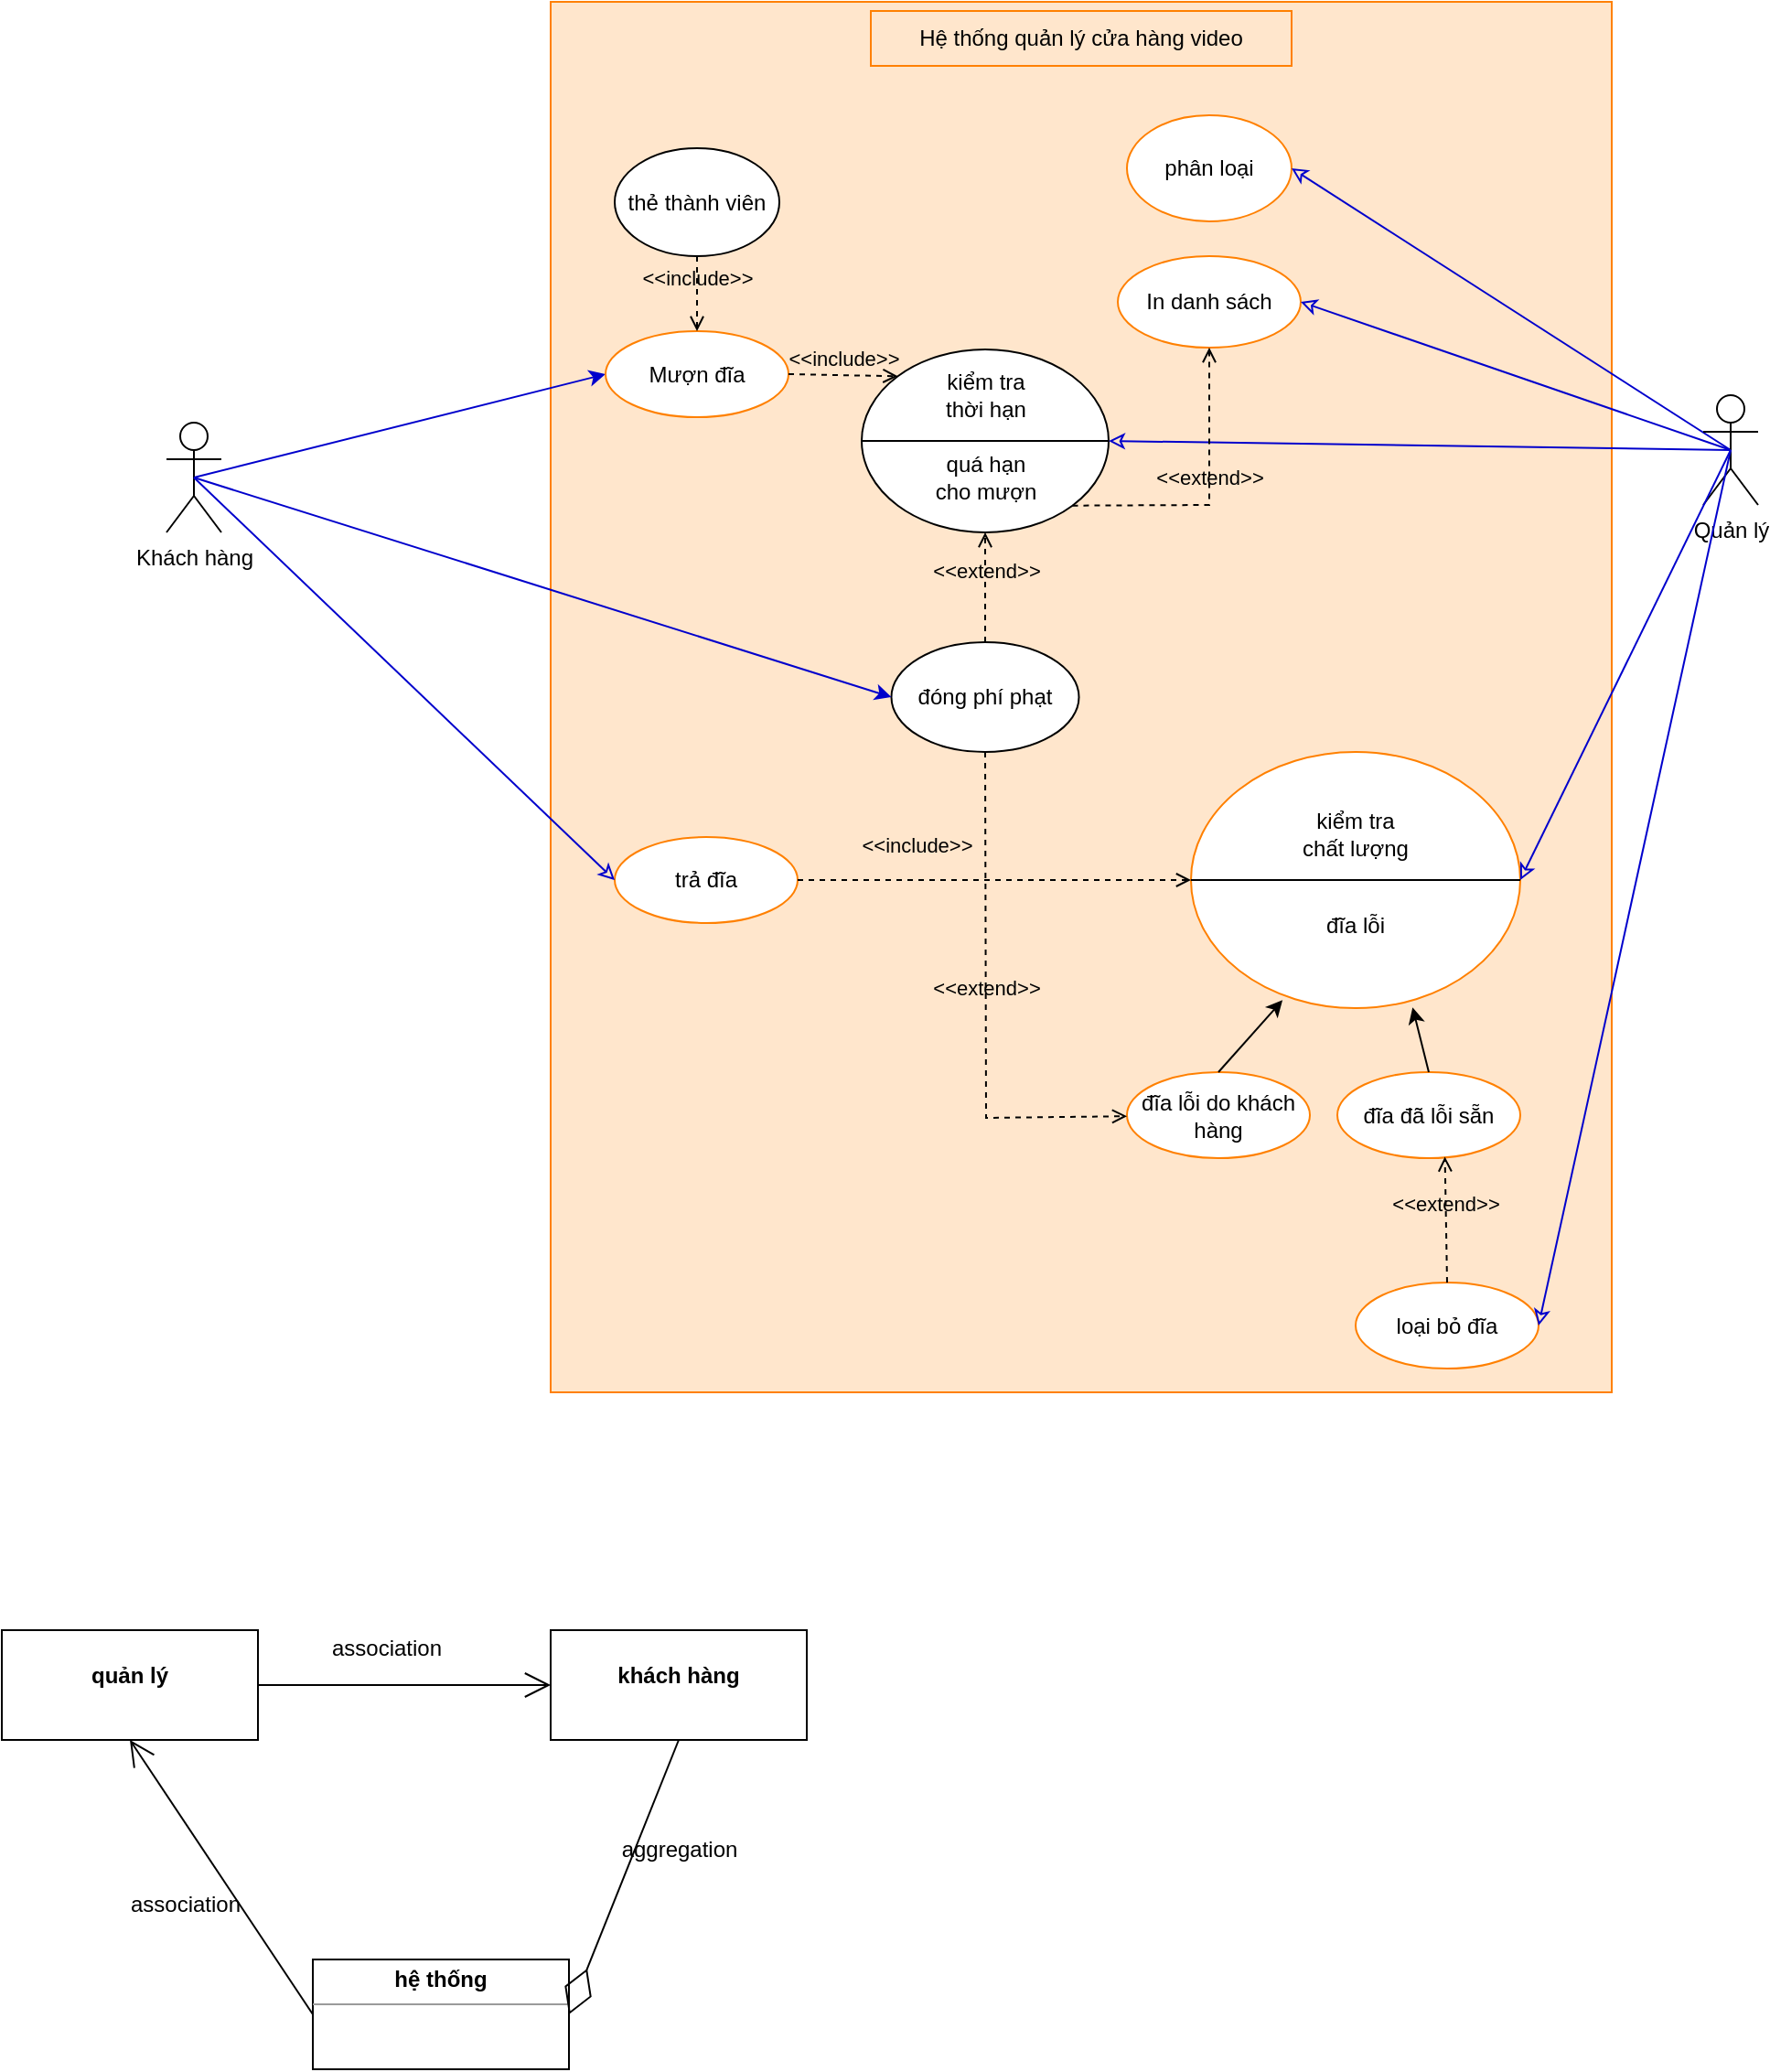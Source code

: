 <mxfile>
    <diagram id="U5O1sheMpgnh9gDCX9Kw" name="Page-3">
        <mxGraphModel dx="435" dy="329" grid="1" gridSize="10" guides="1" tooltips="1" connect="1" arrows="1" fold="1" page="1" pageScale="1" pageWidth="827" pageHeight="1169" math="0" shadow="0">
            <root>
                <mxCell id="0"/>
                <mxCell id="1" parent="0"/>
                <mxCell id="Wd5XBtQZBHqo39rldjlK-3" value="" style="rounded=0;whiteSpace=wrap;html=1;fillColor=#ffe6cc;strokeColor=#FF8000;" parent="1" vertex="1">
                    <mxGeometry x="350" width="580" height="760" as="geometry"/>
                </mxCell>
                <mxCell id="Wd5XBtQZBHqo39rldjlK-18" style="edgeStyle=none;rounded=0;orthogonalLoop=1;jettySize=auto;html=1;entryX=0;entryY=0.5;entryDx=0;entryDy=0;strokeColor=#0000CC;exitX=0.5;exitY=0.5;exitDx=0;exitDy=0;exitPerimeter=0;" parent="1" source="Wd5XBtQZBHqo39rldjlK-9" target="-_fNTmg2Q0QrO5CFdmNo-1" edge="1">
                    <mxGeometry relative="1" as="geometry"/>
                </mxCell>
                <mxCell id="Wd5XBtQZBHqo39rldjlK-9" value="Khách hàng" style="shape=umlActor;verticalLabelPosition=bottom;verticalAlign=top;html=1;outlineConnect=0;" parent="1" vertex="1">
                    <mxGeometry x="140" y="230" width="30" height="60" as="geometry"/>
                </mxCell>
                <mxCell id="Wd5XBtQZBHqo39rldjlK-11" value="phân loại" style="ellipse;whiteSpace=wrap;html=1;strokeColor=#FF8000;" parent="1" vertex="1">
                    <mxGeometry x="665" y="62" width="90" height="58" as="geometry"/>
                </mxCell>
                <mxCell id="Wd5XBtQZBHqo39rldjlK-13" value="In danh sách" style="ellipse;whiteSpace=wrap;html=1;strokeColor=#FF8000;" parent="1" vertex="1">
                    <mxGeometry x="660" y="139" width="100" height="50" as="geometry"/>
                </mxCell>
                <mxCell id="-_fNTmg2Q0QrO5CFdmNo-23" style="edgeStyle=none;rounded=0;orthogonalLoop=1;jettySize=auto;html=1;entryX=1;entryY=0.5;entryDx=0;entryDy=0;startArrow=none;startFill=0;endArrow=classic;endFill=0;strokeColor=#0000CC;exitX=0.5;exitY=0.5;exitDx=0;exitDy=0;exitPerimeter=0;" parent="1" source="Wd5XBtQZBHqo39rldjlK-14" target="Wd5XBtQZBHqo39rldjlK-11" edge="1">
                    <mxGeometry relative="1" as="geometry"/>
                </mxCell>
                <mxCell id="Wd5XBtQZBHqo39rldjlK-14" value="Quản lý" style="shape=umlActor;verticalLabelPosition=bottom;verticalAlign=top;html=1;outlineConnect=0;" parent="1" vertex="1">
                    <mxGeometry x="980" y="215" width="30" height="60" as="geometry"/>
                </mxCell>
                <mxCell id="-_fNTmg2Q0QrO5CFdmNo-1" value="Mượn đĩa" style="ellipse;whiteSpace=wrap;html=1;strokeColor=#FF8000;" parent="1" vertex="1">
                    <mxGeometry x="380" y="180" width="100" height="47" as="geometry"/>
                </mxCell>
                <mxCell id="LeXju_57c9P_A_IAp_PP-2" value="Hệ thống quản lý cửa hàng video" style="rounded=0;whiteSpace=wrap;html=1;fontSize=12;fillColor=#ffe6cc;strokeColor=#FF8000;" parent="1" vertex="1">
                    <mxGeometry x="525" y="5" width="230" height="30" as="geometry"/>
                </mxCell>
                <mxCell id="JzPDqgwUGFMr0QwhM7IS-3" value="&amp;lt;&amp;lt;include&amp;gt;&amp;gt;" style="html=1;verticalAlign=bottom;labelBackgroundColor=none;endArrow=open;endFill=0;dashed=1;rounded=0;entryX=0.5;entryY=0;entryDx=0;entryDy=0;exitX=0.5;exitY=1;exitDx=0;exitDy=0;" parent="1" source="JzPDqgwUGFMr0QwhM7IS-4" target="-_fNTmg2Q0QrO5CFdmNo-1" edge="1">
                    <mxGeometry width="160" relative="1" as="geometry">
                        <mxPoint x="390" y="120" as="sourcePoint"/>
                        <mxPoint x="560" y="110" as="targetPoint"/>
                    </mxGeometry>
                </mxCell>
                <mxCell id="JzPDqgwUGFMr0QwhM7IS-4" value="thẻ thành viên" style="ellipse;whiteSpace=wrap;html=1;" parent="1" vertex="1">
                    <mxGeometry x="385" y="80" width="90" height="59" as="geometry"/>
                </mxCell>
                <mxCell id="JzPDqgwUGFMr0QwhM7IS-5" value="" style="ellipse;whiteSpace=wrap;html=1;" parent="1" vertex="1">
                    <mxGeometry x="520" y="190" width="135" height="100" as="geometry"/>
                </mxCell>
                <mxCell id="JzPDqgwUGFMr0QwhM7IS-6" value="kiểm tra thời hạn" style="text;html=1;strokeColor=none;fillColor=none;align=center;verticalAlign=middle;whiteSpace=wrap;rounded=0;" parent="1" vertex="1">
                    <mxGeometry x="557.5" y="200" width="60" height="30" as="geometry"/>
                </mxCell>
                <mxCell id="JzPDqgwUGFMr0QwhM7IS-7" value="" style="endArrow=none;html=1;rounded=0;exitX=0;exitY=0.5;exitDx=0;exitDy=0;entryX=1;entryY=0.5;entryDx=0;entryDy=0;" parent="1" source="JzPDqgwUGFMr0QwhM7IS-5" target="JzPDqgwUGFMr0QwhM7IS-5" edge="1">
                    <mxGeometry width="50" height="50" relative="1" as="geometry">
                        <mxPoint x="670" y="300" as="sourcePoint"/>
                        <mxPoint x="720" y="250" as="targetPoint"/>
                    </mxGeometry>
                </mxCell>
                <mxCell id="JzPDqgwUGFMr0QwhM7IS-8" value="quá hạn cho mượn" style="text;html=1;strokeColor=none;fillColor=none;align=center;verticalAlign=middle;whiteSpace=wrap;rounded=0;" parent="1" vertex="1">
                    <mxGeometry x="557.5" y="245" width="60" height="30" as="geometry"/>
                </mxCell>
                <mxCell id="JzPDqgwUGFMr0QwhM7IS-11" style="edgeStyle=none;rounded=0;orthogonalLoop=1;jettySize=auto;html=1;entryX=1;entryY=0.5;entryDx=0;entryDy=0;startArrow=none;startFill=0;endArrow=classic;endFill=0;strokeColor=#0000CC;exitX=0.5;exitY=0.5;exitDx=0;exitDy=0;exitPerimeter=0;" parent="1" source="Wd5XBtQZBHqo39rldjlK-14" target="JzPDqgwUGFMr0QwhM7IS-5" edge="1">
                    <mxGeometry relative="1" as="geometry">
                        <mxPoint x="940" y="423.043" as="sourcePoint"/>
                        <mxPoint x="720" y="277" as="targetPoint"/>
                    </mxGeometry>
                </mxCell>
                <mxCell id="JzPDqgwUGFMr0QwhM7IS-13" value="&amp;lt;&amp;lt;extend&amp;gt;&amp;gt;" style="html=1;verticalAlign=bottom;labelBackgroundColor=none;endArrow=open;endFill=0;dashed=1;rounded=0;entryX=0.5;entryY=1;entryDx=0;entryDy=0;exitX=0.5;exitY=0;exitDx=0;exitDy=0;" parent="1" source="JzPDqgwUGFMr0QwhM7IS-14" target="JzPDqgwUGFMr0QwhM7IS-5" edge="1">
                    <mxGeometry width="160" relative="1" as="geometry">
                        <mxPoint x="550" y="350" as="sourcePoint"/>
                        <mxPoint x="710" y="350" as="targetPoint"/>
                    </mxGeometry>
                </mxCell>
                <mxCell id="JzPDqgwUGFMr0QwhM7IS-14" value="đóng phí phạt" style="ellipse;whiteSpace=wrap;html=1;" parent="1" vertex="1">
                    <mxGeometry x="536.25" y="350" width="102.5" height="60" as="geometry"/>
                </mxCell>
                <mxCell id="JzPDqgwUGFMr0QwhM7IS-16" style="edgeStyle=none;rounded=0;orthogonalLoop=1;jettySize=auto;html=1;entryX=0;entryY=0.5;entryDx=0;entryDy=0;strokeColor=#0000CC;exitX=0.5;exitY=0.5;exitDx=0;exitDy=0;exitPerimeter=0;" parent="1" source="Wd5XBtQZBHqo39rldjlK-9" target="JzPDqgwUGFMr0QwhM7IS-14" edge="1">
                    <mxGeometry relative="1" as="geometry">
                        <mxPoint x="195" y="84.179" as="sourcePoint"/>
                        <mxPoint x="390" y="203.5" as="targetPoint"/>
                    </mxGeometry>
                </mxCell>
                <mxCell id="JzPDqgwUGFMr0QwhM7IS-21" value="&amp;lt;&amp;lt;include&amp;gt;&amp;gt;" style="html=1;verticalAlign=bottom;labelBackgroundColor=none;endArrow=open;endFill=0;dashed=1;rounded=0;exitX=1;exitY=0.5;exitDx=0;exitDy=0;entryX=0;entryY=0;entryDx=0;entryDy=0;" parent="1" source="-_fNTmg2Q0QrO5CFdmNo-1" target="JzPDqgwUGFMr0QwhM7IS-5" edge="1">
                    <mxGeometry width="160" relative="1" as="geometry">
                        <mxPoint x="390" y="260" as="sourcePoint"/>
                        <mxPoint x="550" y="260" as="targetPoint"/>
                    </mxGeometry>
                </mxCell>
                <mxCell id="JzPDqgwUGFMr0QwhM7IS-23" value="&amp;lt;&amp;lt;extend&amp;gt;&amp;gt;" style="html=1;verticalAlign=bottom;labelBackgroundColor=none;endArrow=open;endFill=0;dashed=1;rounded=0;entryX=0.5;entryY=1;entryDx=0;entryDy=0;exitX=1;exitY=1;exitDx=0;exitDy=0;" parent="1" source="JzPDqgwUGFMr0QwhM7IS-5" target="Wd5XBtQZBHqo39rldjlK-13" edge="1">
                    <mxGeometry width="160" relative="1" as="geometry">
                        <mxPoint x="640" y="290" as="sourcePoint"/>
                        <mxPoint x="800" y="290" as="targetPoint"/>
                        <Array as="points">
                            <mxPoint x="710" y="275"/>
                        </Array>
                    </mxGeometry>
                </mxCell>
                <mxCell id="JzPDqgwUGFMr0QwhM7IS-25" value="" style="ellipse;whiteSpace=wrap;html=1;strokeColor=#FF8000;" parent="1" vertex="1">
                    <mxGeometry x="700" y="410" width="180" height="140" as="geometry"/>
                </mxCell>
                <mxCell id="JzPDqgwUGFMr0QwhM7IS-26" value="trả đĩa" style="ellipse;whiteSpace=wrap;html=1;strokeColor=#FF8000;" parent="1" vertex="1">
                    <mxGeometry x="385" y="456.5" width="100" height="47" as="geometry"/>
                </mxCell>
                <mxCell id="JzPDqgwUGFMr0QwhM7IS-27" value="&amp;lt;&amp;lt;include&amp;gt;&amp;gt;" style="html=1;verticalAlign=bottom;labelBackgroundColor=none;endArrow=open;endFill=0;dashed=1;rounded=0;entryX=0;entryY=0.5;entryDx=0;entryDy=0;exitX=1;exitY=0.5;exitDx=0;exitDy=0;" parent="1" source="JzPDqgwUGFMr0QwhM7IS-26" target="JzPDqgwUGFMr0QwhM7IS-25" edge="1">
                    <mxGeometry x="-0.395" y="10" width="160" relative="1" as="geometry">
                        <mxPoint x="420" y="473" as="sourcePoint"/>
                        <mxPoint x="580" y="473" as="targetPoint"/>
                        <mxPoint as="offset"/>
                    </mxGeometry>
                </mxCell>
                <mxCell id="JzPDqgwUGFMr0QwhM7IS-32" style="edgeStyle=none;rounded=0;orthogonalLoop=1;jettySize=auto;html=1;entryX=1;entryY=0.5;entryDx=0;entryDy=0;startArrow=none;startFill=0;endArrow=classic;endFill=0;strokeColor=#0000CC;exitX=0.5;exitY=0.5;exitDx=0;exitDy=0;exitPerimeter=0;" parent="1" source="Wd5XBtQZBHqo39rldjlK-14" target="Wd5XBtQZBHqo39rldjlK-13" edge="1">
                    <mxGeometry relative="1" as="geometry">
                        <mxPoint x="985" y="257" as="sourcePoint"/>
                        <mxPoint x="665" y="250" as="targetPoint"/>
                    </mxGeometry>
                </mxCell>
                <mxCell id="JzPDqgwUGFMr0QwhM7IS-33" style="edgeStyle=none;rounded=0;orthogonalLoop=1;jettySize=auto;html=1;entryX=1;entryY=0.5;entryDx=0;entryDy=0;startArrow=none;startFill=0;endArrow=classic;endFill=0;strokeColor=#0000CC;exitX=0.5;exitY=0.5;exitDx=0;exitDy=0;exitPerimeter=0;" parent="1" source="Wd5XBtQZBHqo39rldjlK-14" target="JzPDqgwUGFMr0QwhM7IS-25" edge="1">
                    <mxGeometry relative="1" as="geometry">
                        <mxPoint x="995" y="267" as="sourcePoint"/>
                        <mxPoint x="675" y="260" as="targetPoint"/>
                    </mxGeometry>
                </mxCell>
                <mxCell id="JzPDqgwUGFMr0QwhM7IS-34" style="edgeStyle=none;rounded=0;orthogonalLoop=1;jettySize=auto;html=1;entryX=0;entryY=0.5;entryDx=0;entryDy=0;startArrow=none;startFill=0;endArrow=classic;endFill=0;strokeColor=#0000CC;exitX=0.5;exitY=0.5;exitDx=0;exitDy=0;exitPerimeter=0;" parent="1" source="Wd5XBtQZBHqo39rldjlK-9" target="JzPDqgwUGFMr0QwhM7IS-26" edge="1">
                    <mxGeometry relative="1" as="geometry">
                        <mxPoint x="1005" y="277" as="sourcePoint"/>
                        <mxPoint x="685" y="270" as="targetPoint"/>
                    </mxGeometry>
                </mxCell>
                <mxCell id="JzPDqgwUGFMr0QwhM7IS-36" value="" style="endArrow=none;html=1;rounded=0;exitX=0;exitY=0.5;exitDx=0;exitDy=0;" parent="1" source="JzPDqgwUGFMr0QwhM7IS-25" edge="1">
                    <mxGeometry width="50" height="50" relative="1" as="geometry">
                        <mxPoint x="890" y="520" as="sourcePoint"/>
                        <mxPoint x="880" y="480" as="targetPoint"/>
                    </mxGeometry>
                </mxCell>
                <mxCell id="JzPDqgwUGFMr0QwhM7IS-37" value="kiểm tra chất lượng" style="text;html=1;strokeColor=none;fillColor=none;align=center;verticalAlign=middle;whiteSpace=wrap;rounded=0;" parent="1" vertex="1">
                    <mxGeometry x="760" y="440" width="60" height="30" as="geometry"/>
                </mxCell>
                <mxCell id="JzPDqgwUGFMr0QwhM7IS-38" value="đĩa lỗi" style="text;html=1;strokeColor=none;fillColor=none;align=center;verticalAlign=middle;whiteSpace=wrap;rounded=0;" parent="1" vertex="1">
                    <mxGeometry x="760" y="490" width="60" height="30" as="geometry"/>
                </mxCell>
                <mxCell id="JzPDqgwUGFMr0QwhM7IS-40" value="đĩa lỗi do khách hàng" style="ellipse;whiteSpace=wrap;html=1;strokeColor=#FF8000;" parent="1" vertex="1">
                    <mxGeometry x="665" y="585" width="100" height="47" as="geometry"/>
                </mxCell>
                <mxCell id="JzPDqgwUGFMr0QwhM7IS-42" value="đĩa đã lỗi sẵn" style="ellipse;whiteSpace=wrap;html=1;strokeColor=#FF8000;" parent="1" vertex="1">
                    <mxGeometry x="780" y="585" width="100" height="47" as="geometry"/>
                </mxCell>
                <mxCell id="JzPDqgwUGFMr0QwhM7IS-43" value="" style="endArrow=classic;html=1;rounded=0;exitX=0.5;exitY=0;exitDx=0;exitDy=0;entryX=0.278;entryY=0.969;entryDx=0;entryDy=0;entryPerimeter=0;" parent="1" source="JzPDqgwUGFMr0QwhM7IS-40" target="JzPDqgwUGFMr0QwhM7IS-25" edge="1">
                    <mxGeometry width="50" height="50" relative="1" as="geometry">
                        <mxPoint x="660" y="580" as="sourcePoint"/>
                        <mxPoint x="700" y="530" as="targetPoint"/>
                    </mxGeometry>
                </mxCell>
                <mxCell id="JzPDqgwUGFMr0QwhM7IS-44" value="" style="endArrow=classic;html=1;rounded=0;exitX=0.5;exitY=0;exitDx=0;exitDy=0;entryX=0.673;entryY=0.997;entryDx=0;entryDy=0;entryPerimeter=0;" parent="1" source="JzPDqgwUGFMr0QwhM7IS-42" target="JzPDqgwUGFMr0QwhM7IS-25" edge="1">
                    <mxGeometry width="50" height="50" relative="1" as="geometry">
                        <mxPoint x="639" y="570" as="sourcePoint"/>
                        <mxPoint x="748" y="541" as="targetPoint"/>
                    </mxGeometry>
                </mxCell>
                <mxCell id="JzPDqgwUGFMr0QwhM7IS-45" value="&amp;lt;&amp;lt;extend&amp;gt;&amp;gt;" style="html=1;verticalAlign=bottom;labelBackgroundColor=none;endArrow=open;endFill=0;dashed=1;rounded=0;exitX=0.5;exitY=1;exitDx=0;exitDy=0;" parent="1" source="JzPDqgwUGFMr0QwhM7IS-14" target="JzPDqgwUGFMr0QwhM7IS-40" edge="1">
                    <mxGeometry width="160" relative="1" as="geometry">
                        <mxPoint x="470" y="570" as="sourcePoint"/>
                        <mxPoint x="630" y="570" as="targetPoint"/>
                        <Array as="points">
                            <mxPoint x="588" y="610"/>
                        </Array>
                    </mxGeometry>
                </mxCell>
                <mxCell id="JzPDqgwUGFMr0QwhM7IS-47" value="loại bỏ đĩa" style="ellipse;whiteSpace=wrap;html=1;strokeColor=#FF8000;" parent="1" vertex="1">
                    <mxGeometry x="790" y="700" width="100" height="47" as="geometry"/>
                </mxCell>
                <mxCell id="JzPDqgwUGFMr0QwhM7IS-48" style="edgeStyle=none;rounded=0;orthogonalLoop=1;jettySize=auto;html=1;entryX=1;entryY=0.5;entryDx=0;entryDy=0;startArrow=none;startFill=0;endArrow=classic;endFill=0;strokeColor=#0000CC;exitX=0.5;exitY=0.5;exitDx=0;exitDy=0;exitPerimeter=0;" parent="1" source="Wd5XBtQZBHqo39rldjlK-14" target="JzPDqgwUGFMr0QwhM7IS-47" edge="1">
                    <mxGeometry relative="1" as="geometry">
                        <mxPoint x="985" y="257" as="sourcePoint"/>
                        <mxPoint x="890" y="490" as="targetPoint"/>
                    </mxGeometry>
                </mxCell>
                <mxCell id="JzPDqgwUGFMr0QwhM7IS-49" value="&amp;lt;&amp;lt;extend&amp;gt;&amp;gt;" style="html=1;verticalAlign=bottom;labelBackgroundColor=none;endArrow=open;endFill=0;dashed=1;rounded=0;entryX=0.588;entryY=0.983;entryDx=0;entryDy=0;exitX=0.5;exitY=0;exitDx=0;exitDy=0;entryPerimeter=0;" parent="1" source="JzPDqgwUGFMr0QwhM7IS-47" target="JzPDqgwUGFMr0QwhM7IS-42" edge="1">
                    <mxGeometry width="160" relative="1" as="geometry">
                        <mxPoint x="728" y="749.7" as="sourcePoint"/>
                        <mxPoint x="665.237" y="550" as="targetPoint"/>
                        <Array as="points"/>
                    </mxGeometry>
                </mxCell>
                <mxCell id="2" value="&lt;p style=&quot;margin: 0px ; margin-top: 4px ; text-align: center&quot;&gt;&lt;br&gt;&lt;b&gt;quản lý&lt;/b&gt;&lt;/p&gt;" style="verticalAlign=top;align=left;overflow=fill;fontSize=12;fontFamily=Helvetica;html=1;" vertex="1" parent="1">
                    <mxGeometry x="50" y="890" width="140" height="60" as="geometry"/>
                </mxCell>
                <mxCell id="3" value="&lt;p style=&quot;margin: 0px ; margin-top: 4px ; text-align: center&quot;&gt;&lt;br&gt;&lt;b&gt;khách hàng&lt;/b&gt;&lt;/p&gt;" style="verticalAlign=top;align=left;overflow=fill;fontSize=12;fontFamily=Helvetica;html=1;" vertex="1" parent="1">
                    <mxGeometry x="350" y="890" width="140" height="60" as="geometry"/>
                </mxCell>
                <mxCell id="4" value="&lt;p style=&quot;margin: 0px ; margin-top: 4px ; text-align: center&quot;&gt;&lt;b&gt;hệ thống&lt;/b&gt;&lt;/p&gt;&lt;hr size=&quot;1&quot;&gt;&lt;div style=&quot;height: 2px&quot;&gt;&lt;/div&gt;" style="verticalAlign=top;align=left;overflow=fill;fontSize=12;fontFamily=Helvetica;html=1;" vertex="1" parent="1">
                    <mxGeometry x="220" y="1070" width="140" height="60" as="geometry"/>
                </mxCell>
                <mxCell id="5" value="" style="endArrow=open;endFill=1;endSize=12;html=1;exitX=1;exitY=0.5;exitDx=0;exitDy=0;entryX=0;entryY=0.5;entryDx=0;entryDy=0;" edge="1" parent="1" source="2" target="3">
                    <mxGeometry width="160" relative="1" as="geometry">
                        <mxPoint x="270" y="880" as="sourcePoint"/>
                        <mxPoint x="430" y="880" as="targetPoint"/>
                    </mxGeometry>
                </mxCell>
                <mxCell id="6" value="" style="endArrow=diamondThin;endFill=0;endSize=24;html=1;entryX=1;entryY=0.5;entryDx=0;entryDy=0;exitX=0.5;exitY=1;exitDx=0;exitDy=0;" edge="1" parent="1" source="3" target="4">
                    <mxGeometry width="160" relative="1" as="geometry">
                        <mxPoint x="410" y="1020" as="sourcePoint"/>
                        <mxPoint x="570" y="1020" as="targetPoint"/>
                    </mxGeometry>
                </mxCell>
                <mxCell id="7" value="" style="endArrow=open;endFill=1;endSize=12;html=1;exitX=0;exitY=0.5;exitDx=0;exitDy=0;entryX=0.5;entryY=1;entryDx=0;entryDy=0;" edge="1" parent="1" source="4" target="2">
                    <mxGeometry width="160" relative="1" as="geometry">
                        <mxPoint x="90" y="1000" as="sourcePoint"/>
                        <mxPoint x="60" y="990" as="targetPoint"/>
                    </mxGeometry>
                </mxCell>
                <mxCell id="8" value="association" style="text;html=1;align=center;verticalAlign=middle;resizable=0;points=[];autosize=1;strokeColor=none;fillColor=none;" vertex="1" parent="1">
                    <mxGeometry x="220" y="890" width="80" height="20" as="geometry"/>
                </mxCell>
                <mxCell id="9" value="association" style="text;html=1;align=center;verticalAlign=middle;resizable=0;points=[];autosize=1;strokeColor=none;fillColor=none;" vertex="1" parent="1">
                    <mxGeometry x="110" y="1030" width="80" height="20" as="geometry"/>
                </mxCell>
                <mxCell id="10" value="aggregation" style="text;html=1;align=center;verticalAlign=middle;resizable=0;points=[];autosize=1;strokeColor=none;fillColor=none;" vertex="1" parent="1">
                    <mxGeometry x="380" y="1000" width="80" height="20" as="geometry"/>
                </mxCell>
            </root>
        </mxGraphModel>
    </diagram>
</mxfile>